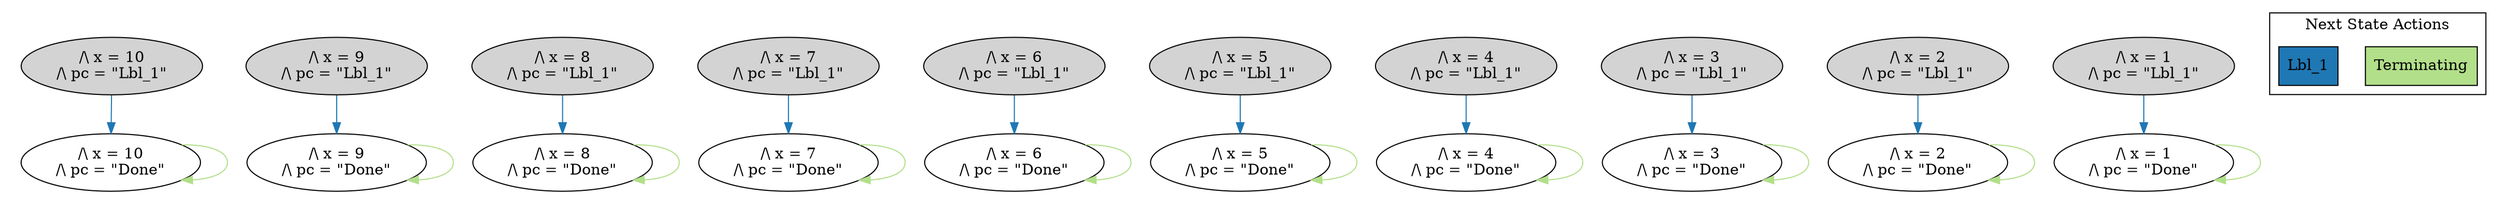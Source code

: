 strict digraph DiskGraph {
edge [colorscheme="paired12"]
nodesep=0.35;
subgraph cluster_graph {
color="white";
-6909334379746350682 [label="/\\ x = 1\n/\\ pc = \"Lbl_1\"",style = filled]
8132214882135760128 [label="/\\ x = 2\n/\\ pc = \"Lbl_1\"",style = filled]
4568549726871253346 [label="/\\ x = 3\n/\\ pc = \"Lbl_1\"",style = filled]
-8646985086295982417 [label="/\\ x = 4\n/\\ pc = \"Lbl_1\"",style = filled]
-4016527535646141747 [label="/\\ x = 5\n/\\ pc = \"Lbl_1\"",style = filled]
1766571970389304939 [label="/\\ x = 6\n/\\ pc = \"Lbl_1\"",style = filled]
6285281549700155913 [label="/\\ x = 7\n/\\ pc = \"Lbl_1\"",style = filled]
4548123674230321938 [label="/\\ x = 8\n/\\ pc = \"Lbl_1\"",style = filled]
8116612421231861616 [label="/\\ x = 9\n/\\ pc = \"Lbl_1\"",style = filled]
-6888944636752581674 [label="/\\ x = 10\n/\\ pc = \"Lbl_1\"",style = filled]
-6909334379746350682 -> 9210998771634772656 [label="",color="2",fontcolor="2"];
9210998771634772656 [label="/\\ x = 1\n/\\ pc = \"Done\""];
8132214882135760128 -> -7007957043727660801 [label="",color="2",fontcolor="2"];
-7007957043727660801 [label="/\\ x = 2\n/\\ pc = \"Done\""];
4568549726871253346 -> 864905533686579355 [label="",color="2",fontcolor="2"];
864905533686579355 [label="/\\ x = 3\n/\\ pc = \"Done\""];
-8646985086295982417 -> 775717063531013762 [label="",color="2",fontcolor="2"];
775717063531013762 [label="/\\ x = 4\n/\\ pc = \"Done\""];
-4016527535646141747 -> -7458636366981910810 [label="",color="2",fontcolor="2"];
-7458636366981910810 [label="/\\ x = 5\n/\\ pc = \"Done\""];
1766571970389304939 -> 8725494598673677481 [label="",color="2",fontcolor="2"];
8725494598673677481 [label="/\\ x = 6\n/\\ pc = \"Done\""];
6285281549700155913 -> -1465552065378208563 [label="",color="2",fontcolor="2"];
-1465552065378208563 [label="/\\ x = 7\n/\\ pc = \"Done\""];
4548123674230321938 -> 8399604756135997595 [label="",color="2",fontcolor="2"];
8399604756135997595 [label="/\\ x = 8\n/\\ pc = \"Done\""];
8116612421231861616 -> -1860238197575321345 [label="",color="2",fontcolor="2"];
-1860238197575321345 [label="/\\ x = 9\n/\\ pc = \"Done\""];
-6888944636752581674 -> 524015771640916656 [label="",color="2",fontcolor="2"];
524015771640916656 [label="/\\ x = 10\n/\\ pc = \"Done\""];
9210998771634772656 -> 9210998771634772656 [label="",color="3",fontcolor="3"];
-7007957043727660801 -> -7007957043727660801 [label="",color="3",fontcolor="3"];
864905533686579355 -> 864905533686579355 [label="",color="3",fontcolor="3"];
775717063531013762 -> 775717063531013762 [label="",color="3",fontcolor="3"];
-7458636366981910810 -> -7458636366981910810 [label="",color="3",fontcolor="3"];
8725494598673677481 -> 8725494598673677481 [label="",color="3",fontcolor="3"];
-1465552065378208563 -> -1465552065378208563 [label="",color="3",fontcolor="3"];
8399604756135997595 -> 8399604756135997595 [label="",color="3",fontcolor="3"];
-1860238197575321345 -> -1860238197575321345 [label="",color="3",fontcolor="3"];
524015771640916656 -> 524015771640916656 [label="",color="3",fontcolor="3"];
{rank = same; 1766571970389304939;8116612421231861616;4548123674230321938;-6909334379746350682;6285281549700155913;8132214882135760128;-8646985086295982417;-6888944636752581674;4568549726871253346;-4016527535646141747;}
{rank = same; 864905533686579355;8399604756135997595;775717063531013762;-1465552065378208563;9210998771634772656;-7007957043727660801;-7458636366981910810;8725494598673677481;-1860238197575321345;524015771640916656;}
}
subgraph cluster_legend {graph[style=bold];label = "Next State Actions" style="solid"
node [ labeljust="l",colorscheme="paired12",style=filled,shape=record ]
Terminating [label="Terminating",fillcolor=3]
Lbl_1 [label="Lbl_1",fillcolor=2]
}}